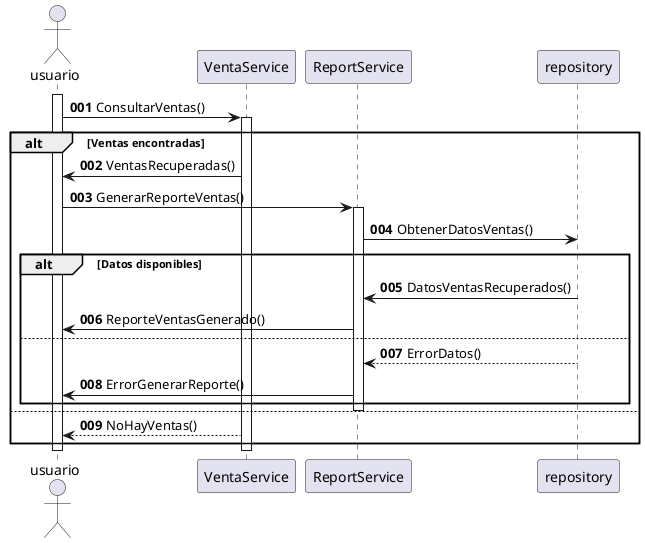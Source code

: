 @startuml

autonumber "<B>000"

actor "usuario" as user
participant "VentaService" as ventas
participant "ReportService" as reportes
participant "repository" as bd

activate user

user -> ventas: ConsultarVentas()
activate ventas

alt Ventas encontradas
    ventas -> user: VentasRecuperadas()
    user -> reportes: GenerarReporteVentas()
    activate reportes

    reportes -> bd: ObtenerDatosVentas()
    alt Datos disponibles
        bd -> reportes: DatosVentasRecuperados()
        reportes -> user: ReporteVentasGenerado()
    else
        bd --> reportes: ErrorDatos()
        reportes -> user: ErrorGenerarReporte()
    end
    deactivate reportes
else
    ventas --> user: NoHayVentas()
end

deactivate ventas
deactivate user

@enduml
